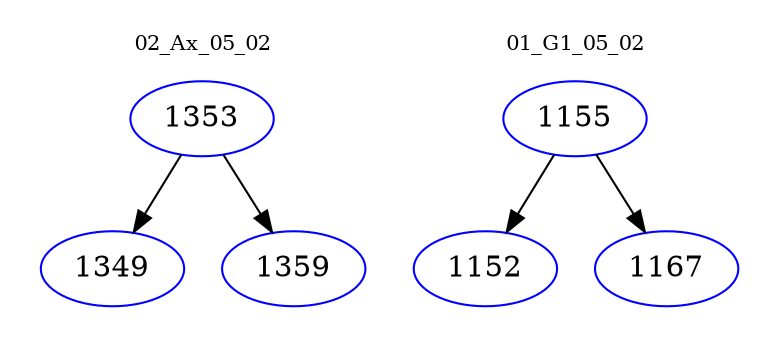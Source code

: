 digraph{
subgraph cluster_0 {
color = white
label = "02_Ax_05_02";
fontsize=10;
T0_1353 [label="1353", color="blue"]
T0_1353 -> T0_1349 [color="black"]
T0_1349 [label="1349", color="blue"]
T0_1353 -> T0_1359 [color="black"]
T0_1359 [label="1359", color="blue"]
}
subgraph cluster_1 {
color = white
label = "01_G1_05_02";
fontsize=10;
T1_1155 [label="1155", color="blue"]
T1_1155 -> T1_1152 [color="black"]
T1_1152 [label="1152", color="blue"]
T1_1155 -> T1_1167 [color="black"]
T1_1167 [label="1167", color="blue"]
}
}
